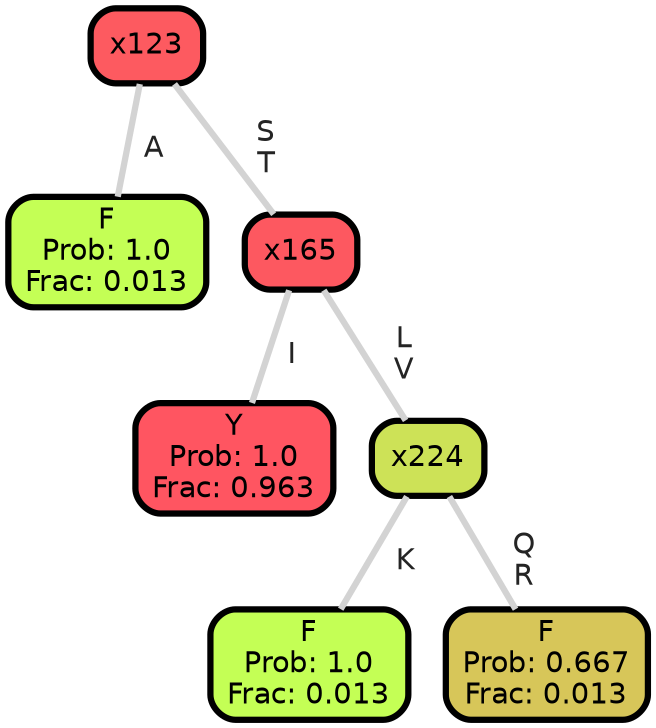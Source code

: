 graph Tree {
node [shape=box, style="filled, rounded",color="black",penwidth="3",fontcolor="black",                 fontname=helvetica] ;
graph [ranksep="0 equally", splines=straight,                 bgcolor=transparent, dpi=200] ;
edge [fontname=helvetica, fontweight=bold,fontcolor=grey14,color=lightgray] ;
0 [label="F
Prob: 1.0
Frac: 0.013", fillcolor="#c4ff55"] ;
1 [label="x123", fillcolor="#fd5a60"] ;
2 [label="Y
Prob: 1.0
Frac: 0.963", fillcolor="#ff5561"] ;
3 [label="x165", fillcolor="#fd5860"] ;
4 [label="F
Prob: 1.0
Frac: 0.013", fillcolor="#c4ff55"] ;
5 [label="x224", fillcolor="#cde257"] ;
6 [label="F
Prob: 0.667
Frac: 0.013", fillcolor="#d7c659"] ;
1 -- 0 [label=" A",penwidth=3] ;
1 -- 3 [label=" S\n T",penwidth=3] ;
3 -- 2 [label=" I",penwidth=3] ;
3 -- 5 [label=" L\n V",penwidth=3] ;
5 -- 4 [label=" K",penwidth=3] ;
5 -- 6 [label=" Q\n R",penwidth=3] ;
{rank = same;}}